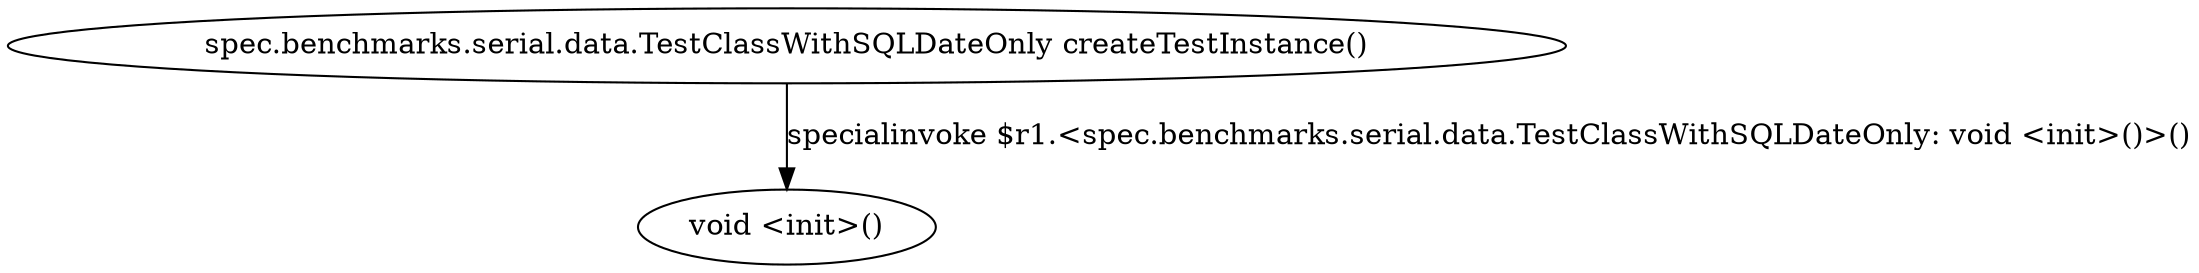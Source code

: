 digraph g {
0[label="spec.benchmarks.serial.data.TestClassWithSQLDateOnly createTestInstance()"]
1[label="void <init>()"]
0->1[label="specialinvoke $r1.<spec.benchmarks.serial.data.TestClassWithSQLDateOnly: void <init>()>()"]
}